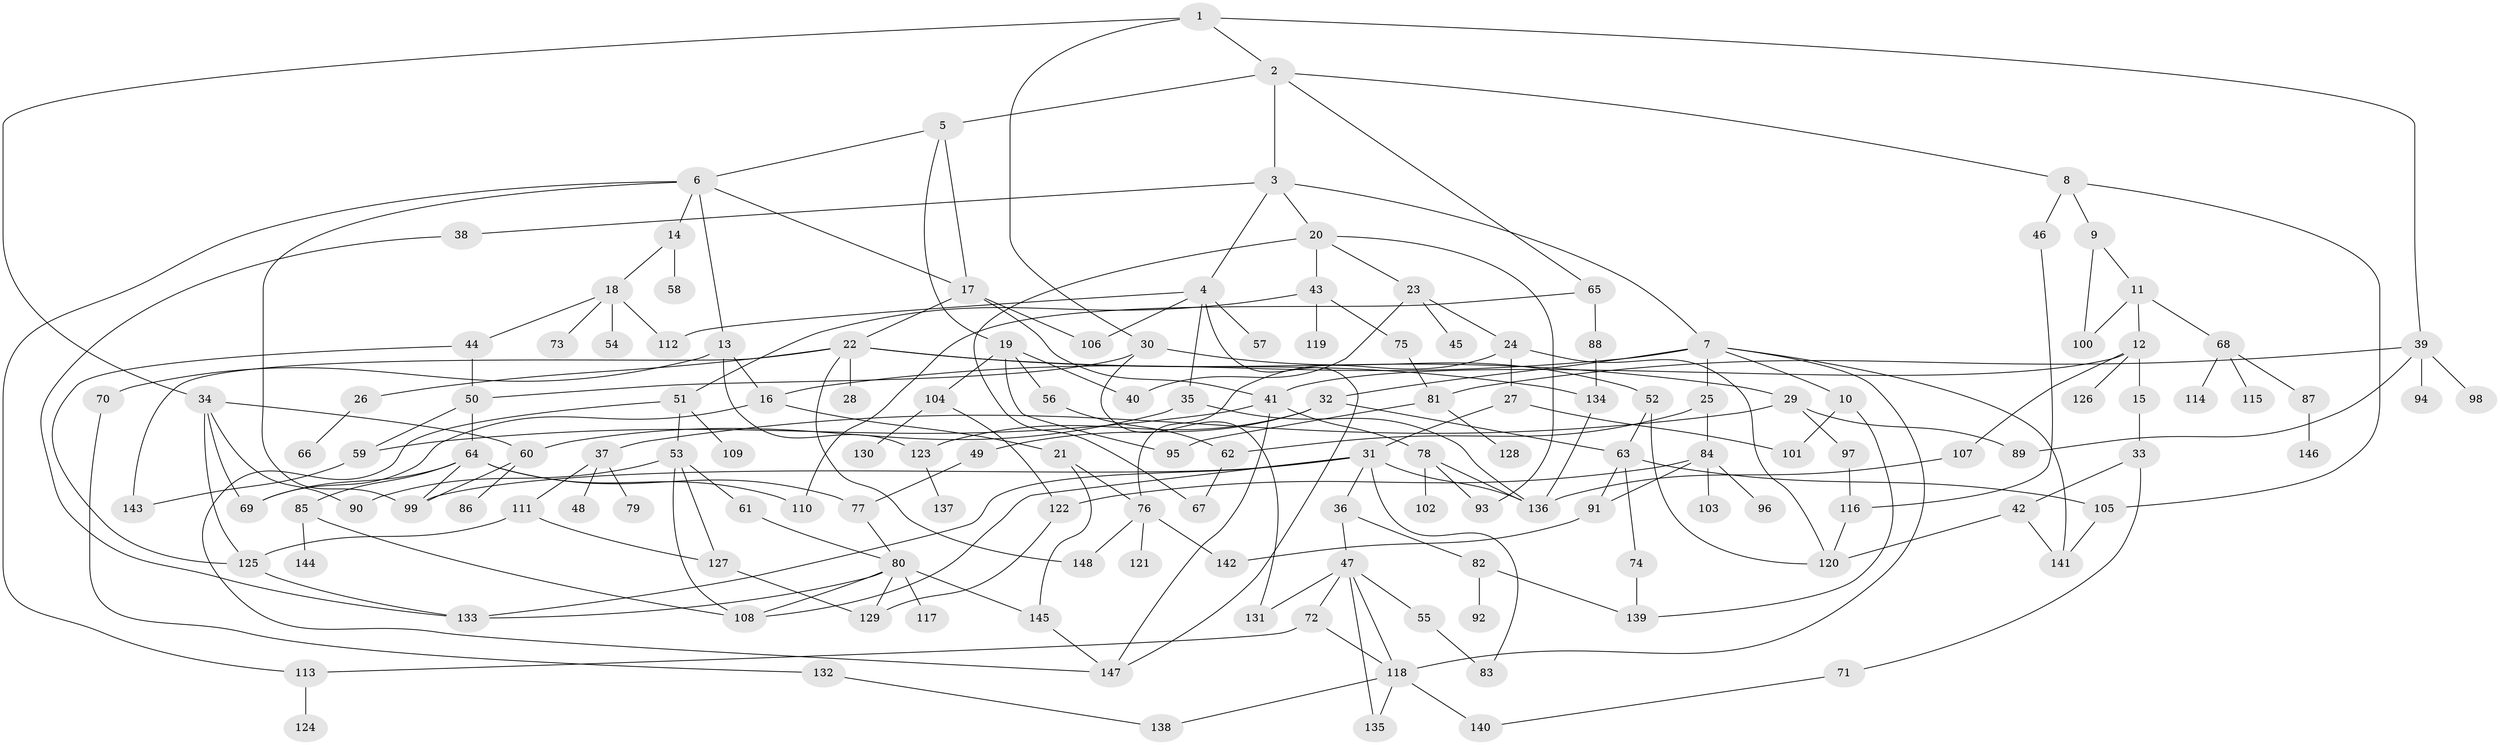 // Generated by graph-tools (version 1.1) at 2025/49/03/09/25 03:49:22]
// undirected, 148 vertices, 218 edges
graph export_dot {
graph [start="1"]
  node [color=gray90,style=filled];
  1;
  2;
  3;
  4;
  5;
  6;
  7;
  8;
  9;
  10;
  11;
  12;
  13;
  14;
  15;
  16;
  17;
  18;
  19;
  20;
  21;
  22;
  23;
  24;
  25;
  26;
  27;
  28;
  29;
  30;
  31;
  32;
  33;
  34;
  35;
  36;
  37;
  38;
  39;
  40;
  41;
  42;
  43;
  44;
  45;
  46;
  47;
  48;
  49;
  50;
  51;
  52;
  53;
  54;
  55;
  56;
  57;
  58;
  59;
  60;
  61;
  62;
  63;
  64;
  65;
  66;
  67;
  68;
  69;
  70;
  71;
  72;
  73;
  74;
  75;
  76;
  77;
  78;
  79;
  80;
  81;
  82;
  83;
  84;
  85;
  86;
  87;
  88;
  89;
  90;
  91;
  92;
  93;
  94;
  95;
  96;
  97;
  98;
  99;
  100;
  101;
  102;
  103;
  104;
  105;
  106;
  107;
  108;
  109;
  110;
  111;
  112;
  113;
  114;
  115;
  116;
  117;
  118;
  119;
  120;
  121;
  122;
  123;
  124;
  125;
  126;
  127;
  128;
  129;
  130;
  131;
  132;
  133;
  134;
  135;
  136;
  137;
  138;
  139;
  140;
  141;
  142;
  143;
  144;
  145;
  146;
  147;
  148;
  1 -- 2;
  1 -- 30;
  1 -- 34;
  1 -- 39;
  2 -- 3;
  2 -- 5;
  2 -- 8;
  2 -- 65;
  3 -- 4;
  3 -- 7;
  3 -- 20;
  3 -- 38;
  4 -- 35;
  4 -- 57;
  4 -- 112;
  4 -- 147;
  4 -- 106;
  5 -- 6;
  5 -- 17;
  5 -- 19;
  6 -- 13;
  6 -- 14;
  6 -- 113;
  6 -- 99;
  6 -- 17;
  7 -- 10;
  7 -- 25;
  7 -- 32;
  7 -- 16;
  7 -- 141;
  7 -- 118;
  8 -- 9;
  8 -- 46;
  8 -- 105;
  9 -- 11;
  9 -- 100;
  10 -- 101;
  10 -- 139;
  11 -- 12;
  11 -- 68;
  11 -- 100;
  12 -- 15;
  12 -- 41;
  12 -- 107;
  12 -- 126;
  13 -- 16;
  13 -- 70;
  13 -- 123;
  14 -- 18;
  14 -- 58;
  15 -- 33;
  16 -- 21;
  16 -- 69;
  17 -- 22;
  17 -- 106;
  17 -- 41;
  18 -- 44;
  18 -- 54;
  18 -- 73;
  18 -- 112;
  19 -- 40;
  19 -- 56;
  19 -- 95;
  19 -- 104;
  20 -- 23;
  20 -- 43;
  20 -- 67;
  20 -- 93;
  21 -- 76;
  21 -- 145;
  22 -- 26;
  22 -- 28;
  22 -- 29;
  22 -- 134;
  22 -- 143;
  22 -- 148;
  23 -- 24;
  23 -- 45;
  23 -- 40;
  24 -- 27;
  24 -- 120;
  24 -- 76;
  25 -- 62;
  25 -- 84;
  26 -- 66;
  27 -- 31;
  27 -- 101;
  29 -- 37;
  29 -- 89;
  29 -- 97;
  30 -- 50;
  30 -- 52;
  30 -- 131;
  31 -- 36;
  31 -- 99;
  31 -- 83;
  31 -- 133;
  31 -- 136;
  31 -- 108;
  32 -- 49;
  32 -- 123;
  32 -- 63;
  33 -- 42;
  33 -- 71;
  34 -- 60;
  34 -- 69;
  34 -- 90;
  34 -- 125;
  35 -- 136;
  35 -- 60;
  36 -- 47;
  36 -- 82;
  37 -- 48;
  37 -- 79;
  37 -- 111;
  38 -- 133;
  39 -- 94;
  39 -- 98;
  39 -- 89;
  39 -- 81;
  41 -- 78;
  41 -- 59;
  41 -- 147;
  42 -- 141;
  42 -- 120;
  43 -- 51;
  43 -- 75;
  43 -- 119;
  44 -- 50;
  44 -- 125;
  46 -- 116;
  47 -- 55;
  47 -- 72;
  47 -- 118;
  47 -- 131;
  47 -- 135;
  49 -- 77;
  50 -- 59;
  50 -- 64;
  51 -- 53;
  51 -- 109;
  51 -- 147;
  52 -- 63;
  52 -- 120;
  53 -- 61;
  53 -- 90;
  53 -- 127;
  53 -- 108;
  55 -- 83;
  56 -- 62;
  59 -- 143;
  60 -- 86;
  60 -- 99;
  61 -- 80;
  62 -- 67;
  63 -- 74;
  63 -- 91;
  63 -- 105;
  64 -- 85;
  64 -- 110;
  64 -- 69;
  64 -- 77;
  64 -- 99;
  65 -- 88;
  65 -- 110;
  68 -- 87;
  68 -- 114;
  68 -- 115;
  70 -- 132;
  71 -- 140;
  72 -- 113;
  72 -- 118;
  74 -- 139;
  75 -- 81;
  76 -- 121;
  76 -- 142;
  76 -- 148;
  77 -- 80;
  78 -- 93;
  78 -- 102;
  78 -- 136;
  80 -- 117;
  80 -- 133;
  80 -- 145;
  80 -- 108;
  80 -- 129;
  81 -- 128;
  81 -- 95;
  82 -- 92;
  82 -- 139;
  84 -- 96;
  84 -- 103;
  84 -- 122;
  84 -- 91;
  85 -- 108;
  85 -- 144;
  87 -- 146;
  88 -- 134;
  91 -- 142;
  97 -- 116;
  104 -- 122;
  104 -- 130;
  105 -- 141;
  107 -- 136;
  111 -- 125;
  111 -- 127;
  113 -- 124;
  116 -- 120;
  118 -- 135;
  118 -- 138;
  118 -- 140;
  122 -- 129;
  123 -- 137;
  125 -- 133;
  127 -- 129;
  132 -- 138;
  134 -- 136;
  145 -- 147;
}
